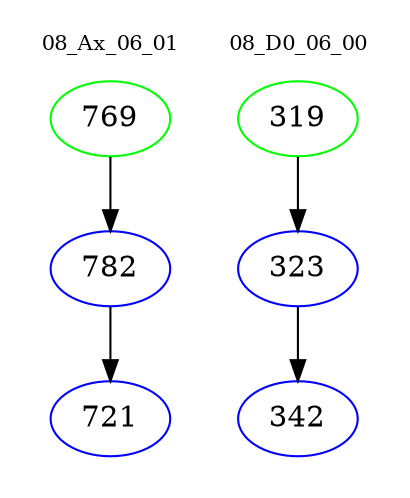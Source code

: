 digraph{
subgraph cluster_0 {
color = white
label = "08_Ax_06_01";
fontsize=10;
T0_769 [label="769", color="green"]
T0_769 -> T0_782 [color="black"]
T0_782 [label="782", color="blue"]
T0_782 -> T0_721 [color="black"]
T0_721 [label="721", color="blue"]
}
subgraph cluster_1 {
color = white
label = "08_D0_06_00";
fontsize=10;
T1_319 [label="319", color="green"]
T1_319 -> T1_323 [color="black"]
T1_323 [label="323", color="blue"]
T1_323 -> T1_342 [color="black"]
T1_342 [label="342", color="blue"]
}
}
